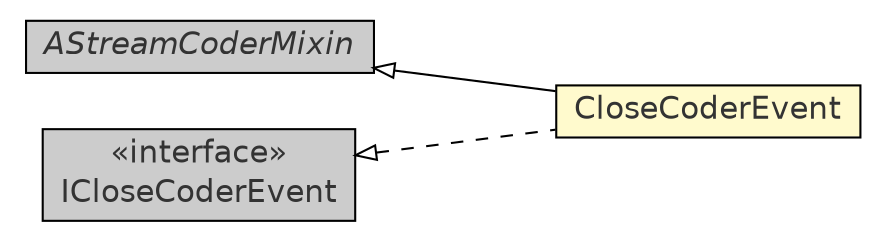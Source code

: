 #!/usr/local/bin/dot
#
# Class diagram 
# Generated by UmlGraph version 4.8 (http://www.spinellis.gr/sw/umlgraph)
#

digraph G {
	edge [fontname="Helvetica",fontsize=10,labelfontname="Helvetica",labelfontsize=10];
	node [fontname="Helvetica",fontsize=10,shape=plaintext];
	rankdir=LR;
	ranksep=1;
	// com.xuggle.mediatool.event.AStreamCoderMixin
	c21992 [label=<<table border="0" cellborder="1" cellspacing="0" cellpadding="2" port="p" bgcolor="grey80" href="./AStreamCoderMixin.html">
		<tr><td><table border="0" cellspacing="0" cellpadding="1">
			<tr><td><font face="Helvetica-Oblique"> AStreamCoderMixin </font></td></tr>
		</table></td></tr>
		</table>>, fontname="Helvetica", fontcolor="grey20", fontsize=15.0];
	// com.xuggle.mediatool.event.CloseCoderEvent
	c22004 [label=<<table border="0" cellborder="1" cellspacing="0" cellpadding="2" port="p" bgcolor="lemonChiffon" href="./CloseCoderEvent.html">
		<tr><td><table border="0" cellspacing="0" cellpadding="1">
			<tr><td> CloseCoderEvent </td></tr>
		</table></td></tr>
		</table>>, fontname="Helvetica", fontcolor="grey20", fontsize=15.0];
	// com.xuggle.mediatool.event.ICloseCoderEvent
	c22016 [label=<<table border="0" cellborder="1" cellspacing="0" cellpadding="2" port="p" bgcolor="grey80" href="./ICloseCoderEvent.html">
		<tr><td><table border="0" cellspacing="0" cellpadding="1">
			<tr><td> &laquo;interface&raquo; </td></tr>
			<tr><td> ICloseCoderEvent </td></tr>
		</table></td></tr>
		</table>>, fontname="Helvetica", fontcolor="grey20", fontsize=15.0];
	//com.xuggle.mediatool.event.CloseCoderEvent extends com.xuggle.mediatool.event.AStreamCoderMixin
	c21992:p -> c22004:p [dir=back,arrowtail=empty];
	//com.xuggle.mediatool.event.CloseCoderEvent implements com.xuggle.mediatool.event.ICloseCoderEvent
	c22016:p -> c22004:p [dir=back,arrowtail=empty,style=dashed];
}

